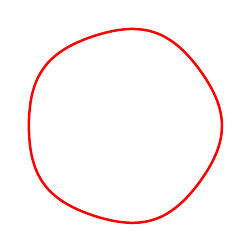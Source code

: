 \begin{tikzpicture}[scale=0.45]

  \begin{axis}[
    hide axis,
    axis equal image,
    xmin = -1.42,
    xmax = 1.42,
    ymin = -1.42,
    ymax = 1.42,
    xtick = \empty,
    ytick = \empty,
    title style={align=left},
%    title={\Large $t = 3.17 \times 10^{-1}$ \\ \\ \Large $\nu = 0.99$}
  ]

\addplot[red,line width=2pt] coordinates{
(1.386e+00,-4.357e-10)
(1.386e+00,2.782e-02)
(1.385e+00,5.632e-02)
(1.382e+00,8.608e-02)
(1.379e+00,1.175e-01)
(1.374e+00,1.509e-01)
(1.367e+00,1.861e-01)
(1.359e+00,2.232e-01)
(1.349e+00,2.619e-01)
(1.337e+00,3.018e-01)
(1.323e+00,3.424e-01)
(1.307e+00,3.834e-01)
(1.289e+00,4.243e-01)
(1.271e+00,4.646e-01)
(1.251e+00,5.038e-01)
(1.231e+00,5.416e-01)
(1.211e+00,5.775e-01)
(1.191e+00,6.113e-01)
(1.172e+00,6.425e-01)
(1.154e+00,6.709e-01)
(1.137e+00,6.963e-01)
(1.122e+00,7.185e-01)
(1.109e+00,7.375e-01)
(1.098e+00,7.532e-01)
(1.089e+00,7.661e-01)
(1.081e+00,7.768e-01)
(1.074e+00,7.865e-01)
(1.067e+00,7.968e-01)
(1.058e+00,8.09e-01)
(1.047e+00,8.238e-01)
(1.033e+00,8.415e-01)
(1.017e+00,8.62e-01)
(9.986e-01,8.851e-01)
(9.777e-01,9.107e-01)
(9.543e-01,9.382e-01)
(9.288e-01,9.672e-01)
(9.013e-01,9.973e-01)
(8.719e-01,1.028e+00)
(8.409e-01,1.059e+00)
(8.086e-01,1.089e+00)
(7.752e-01,1.119e+00)
(7.412e-01,1.147e+00)
(7.069e-01,1.173e+00)
(6.727e-01,1.197e+00)
(6.389e-01,1.219e+00)
(6.06e-01,1.239e+00)
(5.742e-01,1.257e+00)
(5.438e-01,1.272e+00)
(5.147e-01,1.286e+00)
(4.869e-01,1.297e+00)
(4.601e-01,1.308e+00)
(4.337e-01,1.317e+00)
(4.072e-01,1.325e+00)
(3.799e-01,1.333e+00)
(3.513e-01,1.34e+00)
(3.207e-01,1.346e+00)
(2.879e-01,1.352e+00)
(2.528e-01,1.357e+00)
(2.154e-01,1.361e+00)
(1.759e-01,1.363e+00)
(1.345e-01,1.365e+00)
(9.172e-02,1.364e+00)
(4.797e-02,1.362e+00)
(3.755e-03,1.358e+00)
(-4.039e-02,1.353e+00)
(-8.394e-02,1.347e+00)
(-1.264e-01,1.34e+00)
(-1.672e-01,1.332e+00)
(-2.058e-01,1.323e+00)
(-2.42e-01,1.315e+00)
(-2.752e-01,1.306e+00)
(-3.052e-01,1.298e+00)
(-3.317e-01,1.291e+00)
(-3.545e-01,1.284e+00)
(-3.736e-01,1.278e+00)
(-3.893e-01,1.273e+00)
(-4.022e-01,1.269e+00)
(-4.137e-01,1.266e+00)
(-4.255e-01,1.262e+00)
(-4.394e-01,1.257e+00)
(-4.563e-01,1.251e+00)
(-4.766e-01,1.244e+00)
(-5.003e-01,1.236e+00)
(-5.274e-01,1.226e+00)
(-5.576e-01,1.214e+00)
(-5.905e-01,1.2e+00)
(-6.256e-01,1.185e+00)
(-6.625e-01,1.169e+00)
(-7.006e-01,1.151e+00)
(-7.394e-01,1.131e+00)
(-7.783e-01,1.11e+00)
(-8.167e-01,1.088e+00)
(-8.541e-01,1.064e+00)
(-8.901e-01,1.04e+00)
(-9.242e-01,1.015e+00)
(-9.562e-01,9.896e-01)
(-9.857e-01,9.643e-01)
(-1.013e+00,9.394e-01)
(-1.037e+00,9.151e-01)
(-1.06e+00,8.914e-01)
(-1.08e+00,8.685e-01)
(-1.098e+00,8.461e-01)
(-1.115e+00,8.239e-01)
(-1.131e+00,8.014e-01)
(-1.147e+00,7.78e-01)
(-1.163e+00,7.533e-01)
(-1.178e+00,7.266e-01)
(-1.194e+00,6.977e-01)
(-1.21e+00,6.664e-01)
(-1.225e+00,6.325e-01)
(-1.24e+00,5.961e-01)
(-1.254e+00,5.575e-01)
(-1.266e+00,5.17e-01)
(-1.278e+00,4.75e-01)
(-1.289e+00,4.32e-01)
(-1.298e+00,3.885e-01)
(-1.306e+00,3.45e-01)
(-1.312e+00,3.022e-01)
(-1.317e+00,2.607e-01)
(-1.321e+00,2.209e-01)
(-1.325e+00,1.833e-01)
(-1.327e+00,1.485e-01)
(-1.329e+00,1.169e-01)
(-1.33e+00,8.867e-02)
(-1.331e+00,6.416e-02)
(-1.331e+00,4.341e-02)
(-1.331e+00,2.629e-02)
(-1.331e+00,1.221e-02)
(-1.331e+00,2.331e-10)
(-1.331e+00,-1.221e-02)
(-1.331e+00,-2.629e-02)
(-1.331e+00,-4.341e-02)
(-1.331e+00,-6.416e-02)
(-1.33e+00,-8.867e-02)
(-1.329e+00,-1.169e-01)
(-1.327e+00,-1.485e-01)
(-1.325e+00,-1.833e-01)
(-1.321e+00,-2.209e-01)
(-1.317e+00,-2.607e-01)
(-1.312e+00,-3.022e-01)
(-1.306e+00,-3.45e-01)
(-1.298e+00,-3.885e-01)
(-1.289e+00,-4.32e-01)
(-1.278e+00,-4.75e-01)
(-1.266e+00,-5.17e-01)
(-1.254e+00,-5.575e-01)
(-1.24e+00,-5.961e-01)
(-1.225e+00,-6.325e-01)
(-1.21e+00,-6.664e-01)
(-1.194e+00,-6.977e-01)
(-1.178e+00,-7.266e-01)
(-1.163e+00,-7.533e-01)
(-1.147e+00,-7.78e-01)
(-1.131e+00,-8.014e-01)
(-1.115e+00,-8.239e-01)
(-1.098e+00,-8.461e-01)
(-1.08e+00,-8.685e-01)
(-1.06e+00,-8.914e-01)
(-1.037e+00,-9.151e-01)
(-1.013e+00,-9.394e-01)
(-9.857e-01,-9.643e-01)
(-9.562e-01,-9.896e-01)
(-9.242e-01,-1.015e+00)
(-8.901e-01,-1.04e+00)
(-8.541e-01,-1.064e+00)
(-8.167e-01,-1.088e+00)
(-7.783e-01,-1.11e+00)
(-7.394e-01,-1.131e+00)
(-7.006e-01,-1.151e+00)
(-6.625e-01,-1.169e+00)
(-6.256e-01,-1.185e+00)
(-5.905e-01,-1.2e+00)
(-5.576e-01,-1.214e+00)
(-5.274e-01,-1.226e+00)
(-5.003e-01,-1.236e+00)
(-4.766e-01,-1.244e+00)
(-4.563e-01,-1.251e+00)
(-4.394e-01,-1.257e+00)
(-4.255e-01,-1.262e+00)
(-4.137e-01,-1.266e+00)
(-4.022e-01,-1.269e+00)
(-3.893e-01,-1.273e+00)
(-3.736e-01,-1.278e+00)
(-3.545e-01,-1.284e+00)
(-3.317e-01,-1.291e+00)
(-3.052e-01,-1.298e+00)
(-2.752e-01,-1.306e+00)
(-2.42e-01,-1.315e+00)
(-2.058e-01,-1.323e+00)
(-1.672e-01,-1.332e+00)
(-1.264e-01,-1.34e+00)
(-8.394e-02,-1.347e+00)
(-4.039e-02,-1.353e+00)
(3.755e-03,-1.358e+00)
(4.797e-02,-1.362e+00)
(9.172e-02,-1.364e+00)
(1.345e-01,-1.365e+00)
(1.759e-01,-1.363e+00)
(2.154e-01,-1.361e+00)
(2.528e-01,-1.357e+00)
(2.879e-01,-1.352e+00)
(3.207e-01,-1.346e+00)
(3.513e-01,-1.34e+00)
(3.799e-01,-1.333e+00)
(4.072e-01,-1.325e+00)
(4.337e-01,-1.317e+00)
(4.601e-01,-1.308e+00)
(4.869e-01,-1.297e+00)
(5.147e-01,-1.286e+00)
(5.438e-01,-1.272e+00)
(5.742e-01,-1.257e+00)
(6.06e-01,-1.239e+00)
(6.389e-01,-1.219e+00)
(6.727e-01,-1.197e+00)
(7.069e-01,-1.173e+00)
(7.412e-01,-1.147e+00)
(7.752e-01,-1.119e+00)
(8.086e-01,-1.089e+00)
(8.409e-01,-1.059e+00)
(8.719e-01,-1.028e+00)
(9.013e-01,-9.973e-01)
(9.288e-01,-9.672e-01)
(9.543e-01,-9.382e-01)
(9.777e-01,-9.107e-01)
(9.986e-01,-8.851e-01)
(1.017e+00,-8.62e-01)
(1.033e+00,-8.415e-01)
(1.047e+00,-8.238e-01)
(1.058e+00,-8.09e-01)
(1.067e+00,-7.968e-01)
(1.074e+00,-7.865e-01)
(1.081e+00,-7.768e-01)
(1.089e+00,-7.661e-01)
(1.098e+00,-7.532e-01)
(1.109e+00,-7.375e-01)
(1.122e+00,-7.185e-01)
(1.137e+00,-6.963e-01)
(1.154e+00,-6.709e-01)
(1.172e+00,-6.425e-01)
(1.191e+00,-6.113e-01)
(1.211e+00,-5.775e-01)
(1.231e+00,-5.416e-01)
(1.251e+00,-5.038e-01)
(1.271e+00,-4.646e-01)
(1.289e+00,-4.243e-01)
(1.307e+00,-3.834e-01)
(1.323e+00,-3.424e-01)
(1.337e+00,-3.018e-01)
(1.349e+00,-2.619e-01)
(1.359e+00,-2.232e-01)
(1.367e+00,-1.861e-01)
(1.374e+00,-1.509e-01)
(1.379e+00,-1.175e-01)
(1.382e+00,-8.608e-02)
(1.385e+00,-5.632e-02)
(1.386e+00,-2.782e-02)
(1.386e+00,-4.357e-10)
};



\end{axis}

\end{tikzpicture}
